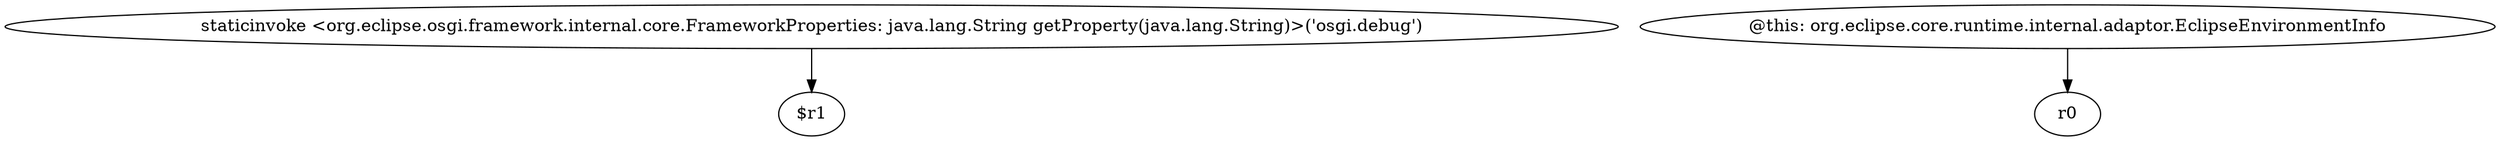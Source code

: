 digraph g {
0[label="staticinvoke <org.eclipse.osgi.framework.internal.core.FrameworkProperties: java.lang.String getProperty(java.lang.String)>('osgi.debug')"]
1[label="$r1"]
0->1[label=""]
2[label="@this: org.eclipse.core.runtime.internal.adaptor.EclipseEnvironmentInfo"]
3[label="r0"]
2->3[label=""]
}